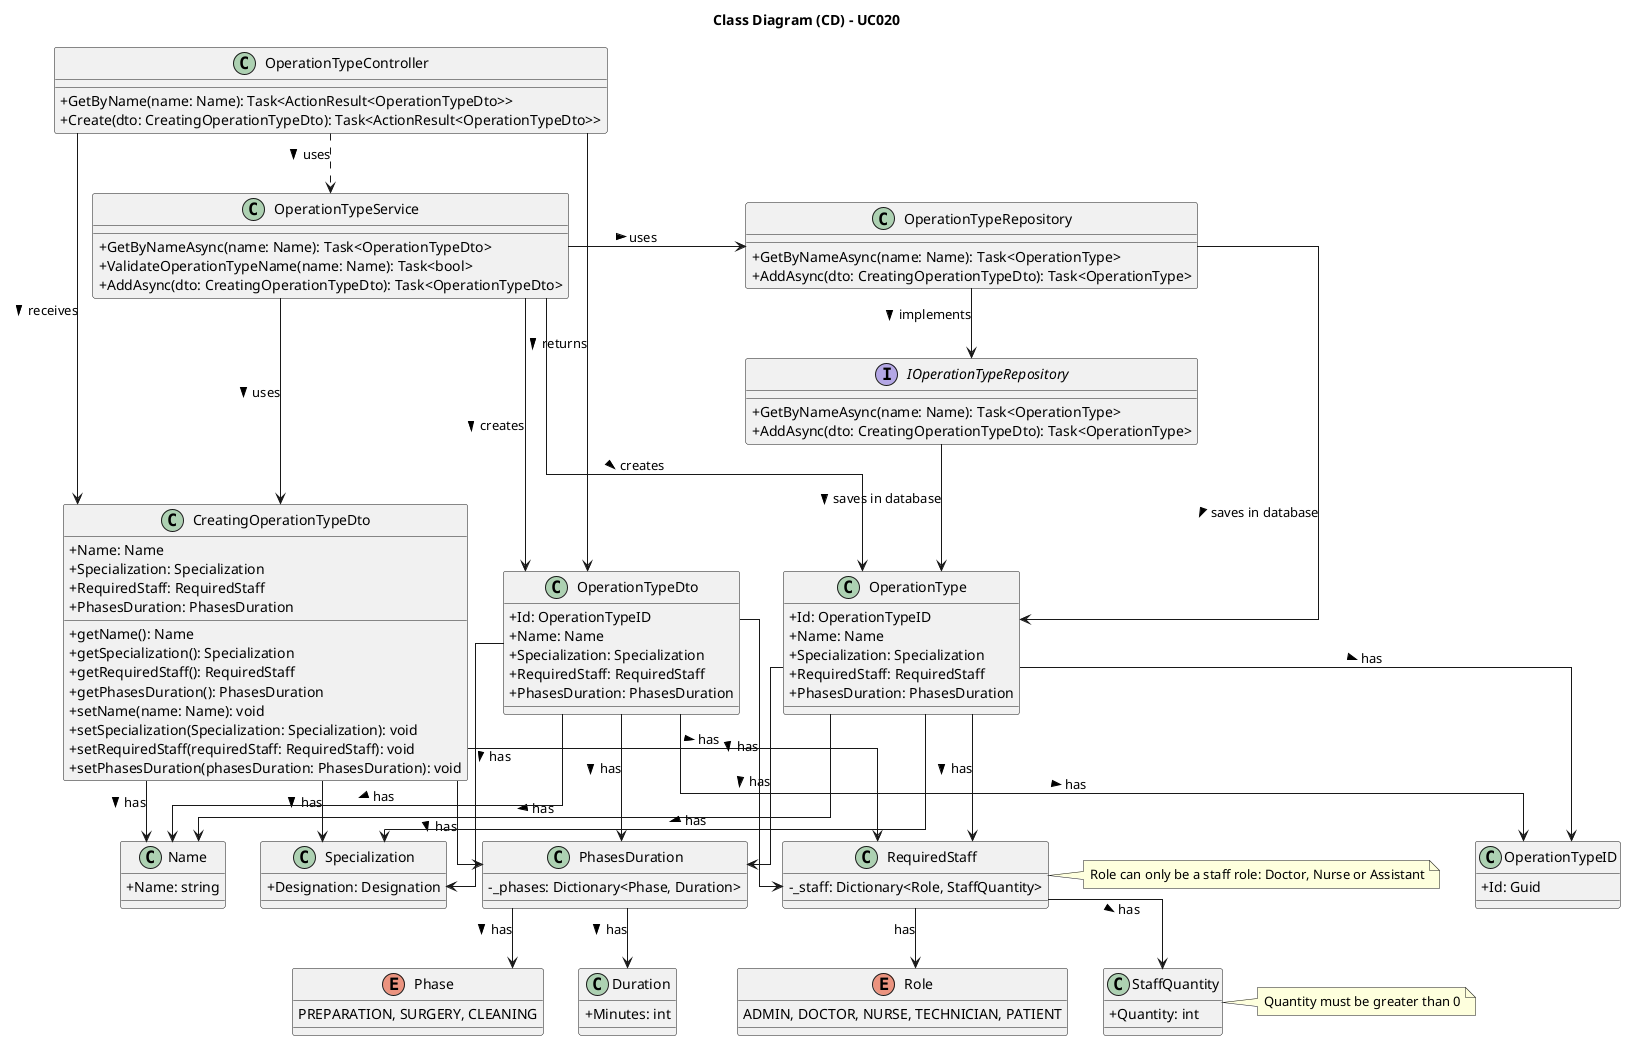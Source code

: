 @startuml uc020-class-diagram

skinparam packageStyle rectangle
skinparam shadowing false
skinparam classAttributeIconSize 0
skinparam linetype ortho

left to right direction
top to bottom direction

title Class Diagram (CD) - UC020

class OperationTypeController {
    +GetByName(name: Name): Task<ActionResult<OperationTypeDto>>
    +Create(dto: CreatingOperationTypeDto): Task<ActionResult<OperationTypeDto>>
}

class OperationTypeService {
    +GetByNameAsync(name: Name): Task<OperationTypeDto>
    +ValidateOperationTypeName(name: Name): Task<bool>
    +AddAsync(dto: CreatingOperationTypeDto): Task<OperationTypeDto>
}

class OperationTypeRepository {
    +GetByNameAsync(name: Name): Task<OperationType>
    +AddAsync(dto: CreatingOperationTypeDto): Task<OperationType>
}

interface IOperationTypeRepository {
    +GetByNameAsync(name: Name): Task<OperationType>
    +AddAsync(dto: CreatingOperationTypeDto): Task<OperationType>
}

class CreatingOperationTypeDto {
    +Name: Name
    +Specialization: Specialization
    +RequiredStaff: RequiredStaff
    +PhasesDuration: PhasesDuration
    +getName(): Name
    +getSpecialization(): Specialization
    +getRequiredStaff(): RequiredStaff
    +getPhasesDuration(): PhasesDuration
    +setName(name: Name): void
    +setSpecialization(Specialization: Specialization): void
    +setRequiredStaff(requiredStaff: RequiredStaff): void
    +setPhasesDuration(phasesDuration: PhasesDuration): void
}

class OperationType {
    +Id: OperationTypeID
    +Name: Name
    +Specialization: Specialization
    +RequiredStaff: RequiredStaff
    +PhasesDuration: PhasesDuration
}

class OperationTypeDto {
    +Id: OperationTypeID
    +Name: Name
    +Specialization: Specialization
    +RequiredStaff: RequiredStaff
    +PhasesDuration: PhasesDuration
}

class RequiredStaff {
    - _staff: Dictionary<Role, StaffQuantity>
}
note right of RequiredStaff
    Role can only be a staff role: Doctor, Nurse or Assistant
end note

class StaffQuantity {
    +Quantity: int
}
note right of StaffQuantity
    Quantity must be greater than 0
end note

class Specialization {
    +Designation: Designation
}

class PhasesDuration {
    - _phases: Dictionary<Phase, Duration>
}

enum Phase {
    PREPARATION, SURGERY, CLEANING
}

class Duration {
    +Minutes: int
}

class Name {
    +Name: string
}

class OperationTypeID {
    +Id: Guid
}

enum Role {
    ADMIN, DOCTOR, NURSE, TECHNICIAN, PATIENT
}

OperationTypeController .> OperationTypeService : > uses
OperationTypeController ----> CreatingOperationTypeDto : > receives
OperationTypeController ----> OperationTypeDto : > returns

OperationTypeService -> OperationTypeRepository : > uses
OperationTypeService ---> CreatingOperationTypeDto : > uses
OperationTypeService ---> OperationType : > creates
OperationTypeService ---> OperationTypeDto : > creates

OperationTypeRepository --> IOperationTypeRepository : > implements
OperationTypeRepository --> OperationType : > saves in database

IOperationTypeRepository --> OperationType : > saves in database

CreatingOperationTypeDto --> Name : > has
CreatingOperationTypeDto --> Specialization : > has
CreatingOperationTypeDto --> RequiredStaff : > has
CreatingOperationTypeDto --> PhasesDuration : > has

OperationType --> OperationTypeID : > has
OperationType --> Name : > has
OperationType --> Specialization : > has
OperationType --> RequiredStaff : > has
OperationType --> PhasesDuration : > has

OperationTypeDto --> OperationTypeID : > has
OperationTypeDto --> Name : > has
OperationTypeDto --> Specialization : > has
OperationTypeDto --> RequiredStaff : > has
OperationTypeDto --> PhasesDuration : > has

RequiredStaff --> Role: has
RequiredStaff --> StaffQuantity : > has

PhasesDuration --> Phase : > has
PhasesDuration --> Duration : > has

@enduml